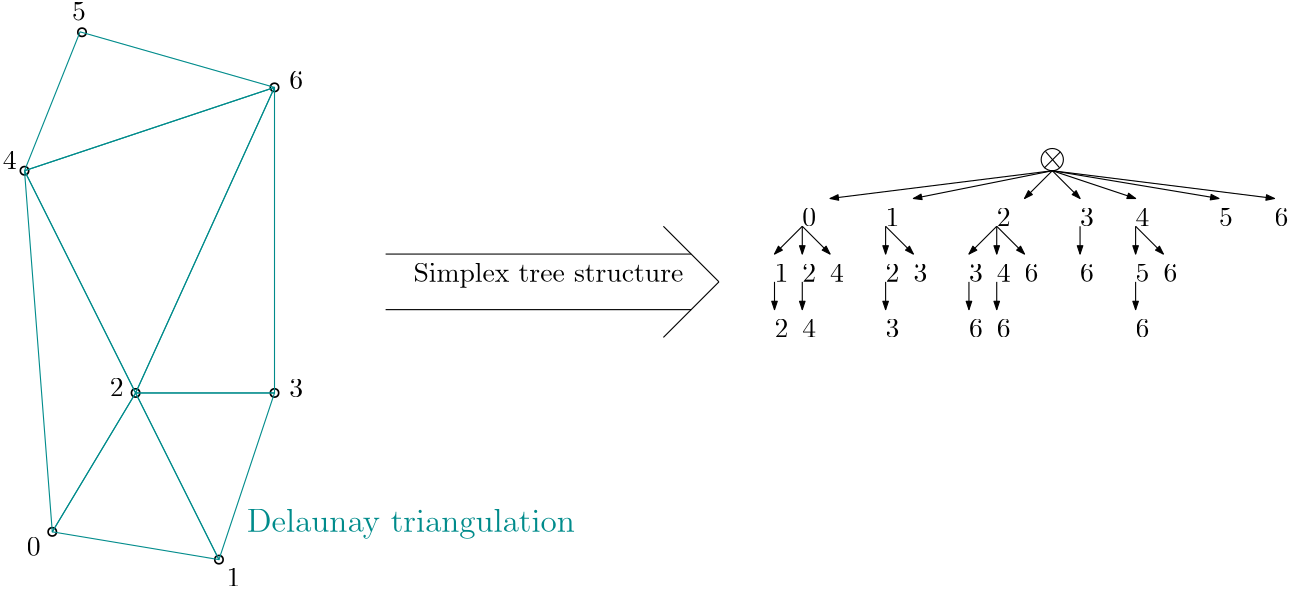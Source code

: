 <?xml version="1.0"?>
<!DOCTYPE ipe SYSTEM "ipe.dtd">
<ipe version="70005" creator="Ipe 7.1.4">
<info created="D:20150603143945" modified="D:20150831170130"/>
<ipestyle name="basic">
<symbol name="arrow/arc(spx)">
<path stroke="sym-stroke" fill="sym-stroke" pen="sym-pen">
0 0 m
-1 0.333 l
-1 -0.333 l
h
</path>
</symbol>
<symbol name="arrow/farc(spx)">
<path stroke="sym-stroke" fill="white" pen="sym-pen">
0 0 m
-1 0.333 l
-1 -0.333 l
h
</path>
</symbol>
<symbol name="mark/circle(sx)" transformations="translations">
<path fill="sym-stroke">
0.6 0 0 0.6 0 0 e
0.4 0 0 0.4 0 0 e
</path>
</symbol>
<symbol name="mark/disk(sx)" transformations="translations">
<path fill="sym-stroke">
0.6 0 0 0.6 0 0 e
</path>
</symbol>
<symbol name="mark/fdisk(sfx)" transformations="translations">
<group>
<path fill="sym-fill">
0.5 0 0 0.5 0 0 e
</path>
<path fill="sym-stroke" fillrule="eofill">
0.6 0 0 0.6 0 0 e
0.4 0 0 0.4 0 0 e
</path>
</group>
</symbol>
<symbol name="mark/box(sx)" transformations="translations">
<path fill="sym-stroke" fillrule="eofill">
-0.6 -0.6 m
0.6 -0.6 l
0.6 0.6 l
-0.6 0.6 l
h
-0.4 -0.4 m
0.4 -0.4 l
0.4 0.4 l
-0.4 0.4 l
h
</path>
</symbol>
<symbol name="mark/square(sx)" transformations="translations">
<path fill="sym-stroke">
-0.6 -0.6 m
0.6 -0.6 l
0.6 0.6 l
-0.6 0.6 l
h
</path>
</symbol>
<symbol name="mark/fsquare(sfx)" transformations="translations">
<group>
<path fill="sym-fill">
-0.5 -0.5 m
0.5 -0.5 l
0.5 0.5 l
-0.5 0.5 l
h
</path>
<path fill="sym-stroke" fillrule="eofill">
-0.6 -0.6 m
0.6 -0.6 l
0.6 0.6 l
-0.6 0.6 l
h
-0.4 -0.4 m
0.4 -0.4 l
0.4 0.4 l
-0.4 0.4 l
h
</path>
</group>
</symbol>
<symbol name="mark/cross(sx)" transformations="translations">
<group>
<path fill="sym-stroke">
-0.43 -0.57 m
0.57 0.43 l
0.43 0.57 l
-0.57 -0.43 l
h
</path>
<path fill="sym-stroke">
-0.43 0.57 m
0.57 -0.43 l
0.43 -0.57 l
-0.57 0.43 l
h
</path>
</group>
</symbol>
<symbol name="arrow/fnormal(spx)">
<path stroke="sym-stroke" fill="white" pen="sym-pen">
0 0 m
-1 0.333 l
-1 -0.333 l
h
</path>
</symbol>
<symbol name="arrow/pointed(spx)">
<path stroke="sym-stroke" fill="sym-stroke" pen="sym-pen">
0 0 m
-1 0.333 l
-0.8 0 l
-1 -0.333 l
h
</path>
</symbol>
<symbol name="arrow/fpointed(spx)">
<path stroke="sym-stroke" fill="white" pen="sym-pen">
0 0 m
-1 0.333 l
-0.8 0 l
-1 -0.333 l
h
</path>
</symbol>
<symbol name="arrow/linear(spx)">
<path stroke="sym-stroke" pen="sym-pen">
-1 0.333 m
0 0 l
-1 -0.333 l
</path>
</symbol>
<symbol name="arrow/fdouble(spx)">
<path stroke="sym-stroke" fill="white" pen="sym-pen">
0 0 m
-1 0.333 l
-1 -0.333 l
h
-1 0 m
-2 0.333 l
-2 -0.333 l
h
</path>
</symbol>
<symbol name="arrow/double(spx)">
<path stroke="sym-stroke" fill="sym-stroke" pen="sym-pen">
0 0 m
-1 0.333 l
-1 -0.333 l
h
-1 0 m
-2 0.333 l
-2 -0.333 l
h
</path>
</symbol>
<pen name="heavier" value="0.8"/>
<pen name="fat" value="1.2"/>
<pen name="ultrafat" value="2"/>
<symbolsize name="large" value="5"/>
<symbolsize name="small" value="2"/>
<symbolsize name="tiny" value="1.1"/>
<arrowsize name="large" value="10"/>
<arrowsize name="small" value="5"/>
<arrowsize name="tiny" value="3"/>
<color name="red" value="1 0 0"/>
<color name="green" value="0 1 0"/>
<color name="blue" value="0 0 1"/>
<color name="yellow" value="1 1 0"/>
<color name="orange" value="1 0.647 0"/>
<color name="gold" value="1 0.843 0"/>
<color name="purple" value="0.627 0.125 0.941"/>
<color name="gray" value="0.745"/>
<color name="brown" value="0.647 0.165 0.165"/>
<color name="navy" value="0 0 0.502"/>
<color name="pink" value="1 0.753 0.796"/>
<color name="seagreen" value="0.18 0.545 0.341"/>
<color name="turquoise" value="0.251 0.878 0.816"/>
<color name="violet" value="0.933 0.51 0.933"/>
<color name="darkblue" value="0 0 0.545"/>
<color name="darkcyan" value="0 0.545 0.545"/>
<color name="darkgray" value="0.663"/>
<color name="darkgreen" value="0 0.392 0"/>
<color name="darkmagenta" value="0.545 0 0.545"/>
<color name="darkorange" value="1 0.549 0"/>
<color name="darkred" value="0.545 0 0"/>
<color name="lightblue" value="0.678 0.847 0.902"/>
<color name="lightcyan" value="0.878 1 1"/>
<color name="lightgray" value="0.827"/>
<color name="lightgreen" value="0.565 0.933 0.565"/>
<color name="lightyellow" value="1 1 0.878"/>
<dashstyle name="dashed" value="[4] 0"/>
<dashstyle name="dotted" value="[1 3] 0"/>
<dashstyle name="dash dotted" value="[4 2 1 2] 0"/>
<dashstyle name="dash dot dotted" value="[4 2 1 2 1 2] 0"/>
<textsize name="large" value="\large"/>
<textsize name="Large" value="\Large"/>
<textsize name="LARGE" value="\LARGE"/>
<textsize name="huge" value="\huge"/>
<textsize name="Huge" value="\Huge"/>
<textsize name="small" value="\small"/>
<textsize name="footnote" value="\footnotesize"/>
<textsize name="tiny" value="\tiny"/>
<textstyle name="center" begin="\begin{center}" end="\end{center}"/>
<textstyle name="itemize" begin="\begin{itemize}" end="\end{itemize}"/>
<textstyle name="item" begin="\begin{itemize}\item{}" end="\end{itemize}"/>
<gridsize name="4 pts" value="4"/>
<gridsize name="8 pts (~3 mm)" value="8"/>
<gridsize name="16 pts (~6 mm)" value="16"/>
<gridsize name="32 pts (~12 mm)" value="32"/>
<gridsize name="10 pts (~3.5 mm)" value="10"/>
<gridsize name="20 pts (~7 mm)" value="20"/>
<gridsize name="14 pts (~5 mm)" value="14"/>
<gridsize name="28 pts (~10 mm)" value="28"/>
<gridsize name="56 pts (~20 mm)" value="56"/>
<anglesize name="90 deg" value="90"/>
<anglesize name="60 deg" value="60"/>
<anglesize name="45 deg" value="45"/>
<anglesize name="30 deg" value="30"/>
<anglesize name="22.5 deg" value="22.5"/>
<tiling name="falling" angle="-60" step="4" width="1"/>
<tiling name="rising" angle="30" step="4" width="1"/>
</ipestyle>
<page>
<layer name="alpha"/>
<view layers="alpha" active="alpha"/>
<use layer="alpha" matrix="1 0 0 1 -240 0" name="mark/fdisk(sfx)" pos="280 660" size="normal" stroke="black" fill="white"/>
<use matrix="1 0 0 1 -239.3 -10.1537" name="mark/fdisk(sfx)" pos="300 720" size="normal" stroke="black" fill="white"/>
<use matrix="1 0 0 1 -240 0" name="mark/fdisk(sfx)" pos="370 690" size="normal" stroke="black" fill="white"/>
<use matrix="1 0 0 1 -240 0" name="mark/fdisk(sfx)" pos="290 530" size="normal" stroke="black" fill="white"/>
<use matrix="1 0 0 1 -240 0" name="mark/fdisk(sfx)" pos="350 520" size="normal" stroke="black" fill="white"/>
<use matrix="1 0 0 1 -240 0" name="mark/fdisk(sfx)" pos="320 580" size="normal" stroke="black" fill="white"/>
<use matrix="1 0 0 1 -240 0" name="mark/fdisk(sfx)" pos="370 580" size="normal" stroke="black" fill="white"/>
<path matrix="1 0 0 1 -240 0" stroke="darkcyan">
320 580 m
350 520 l
290 530 l
320 580 l
320 580 l
</path>
<path matrix="1 0 0 1 -240 0" stroke="darkcyan">
320 580 m
280 660 l
290 530 l
320 580 l
320 580 l
</path>
<path matrix="1 0 0 1 -240 0" stroke="darkcyan">
320 580 m
370 580 l
350 520 l
320 580 l
</path>
<text matrix="1 0 0 1 -260 0" transformations="translations" pos="380 530" stroke="darkcyan" type="label" width="118.196" height="8.307" depth="2.32" valign="baseline" size="large">Delaunay triangulation</text>
<text matrix="1 0 0 1 -242.155 -3.50128" transformations="translations" pos="282.952 524.893" stroke="black" type="label" width="4.981" height="6.42" depth="0" valign="baseline">0</text>
<text matrix="1 0 0 1 -240 0" transformations="translations" pos="352.708 510.349" stroke="black" type="label" width="4.981" height="6.42" depth="0" valign="baseline">1</text>
<text matrix="1 0 0 1 -240 0" transformations="translations" pos="310.693 578.759" stroke="black" type="label" width="4.981" height="6.42" depth="0" valign="baseline">2</text>
<text matrix="1 0 0 1 -240 0" transformations="translations" pos="375.332 578.49" stroke="black" type="label" width="4.981" height="6.42" depth="0" valign="baseline">3</text>
<text matrix="1 0 0 1 -240 0" transformations="translations" pos="272.179 660.635" stroke="black" type="label" width="4.981" height="6.42" depth="0" valign="baseline">4</text>
<text matrix="1 0 0 1 -239.3 -10.1537" transformations="translations" pos="296.419 724.197" stroke="black" type="label" width="4.981" height="6.42" depth="0" valign="baseline">5</text>
<text matrix="1 0 0 1 -240 0" transformations="translations" pos="375.332 689.453" stroke="black" type="label" width="4.981" height="6.42" depth="0" valign="baseline">6</text>
<path matrix="1 0 0 1 -240 0" stroke="darkcyan">
280 660 m
300 710 l
370 690 l
280 660 l
</path>
<path matrix="1 0 0 1 -240 0" stroke="darkcyan">
320 580 m
370 690 l
370 580 l
320 580 l
</path>
<path matrix="1 0 0 1 -240 0" stroke="darkcyan">
280 660 m
370 690 l
320 580 l
280 660 l
</path>
<text matrix="1 0 0 1 -40 -40" transformations="translations" pos="360 680" stroke="black" type="label" width="4.981" height="6.42" depth="0" valign="baseline">0</text>
<text matrix="1 0 0 1 -50 -40" transformations="translations" pos="360 660" stroke="black" type="label" width="4.981" height="6.42" depth="0" valign="baseline">1</text>
<text matrix="1 0 0 1 -50 -40" transformations="translations" pos="360 640" stroke="black" type="label" width="4.981" height="6.42" depth="0" valign="baseline">2</text>
<text matrix="1 0 0 1 -50 -40" transformations="translations" pos="370 660" stroke="black" type="label" width="4.981" height="6.42" depth="0" valign="baseline">2</text>
<text matrix="1 0 0 1 -30 -40" transformations="translations" pos="380 680" stroke="black" type="label" width="4.981" height="6.42" depth="0" valign="baseline">1</text>
<text matrix="1 0 0 1 -30 -40" transformations="translations" pos="380 660" stroke="black" type="label" width="4.981" height="6.42" depth="0" valign="baseline">2</text>
<text matrix="1 0 0 1 -10 -40" transformations="translations" pos="400 680" stroke="black" type="label" width="4.981" height="6.42" depth="0" valign="baseline">2</text>
<text matrix="1 0 0 1 -40 -40" transformations="translations" pos="390 640" stroke="black" type="label" width="4.981" height="6.42" depth="0" valign="baseline">3</text>
<text matrix="1 0 0 1 -40 -40" transformations="translations" pos="400 660" stroke="black" type="label" width="4.981" height="6.42" depth="0" valign="baseline">3</text>
<text matrix="1 0 0 1 -30 -40" transformations="translations" pos="410 660" stroke="black" type="label" width="4.981" height="6.42" depth="0" valign="baseline">3</text>
<text matrix="1 0 0 1 -10 -40" transformations="translations" pos="430 680" stroke="black" type="label" width="4.981" height="6.42" depth="0" valign="baseline">3</text>
<text matrix="1 0 0 1 -50 -40" transformations="translations" pos="370 640" stroke="black" type="label" width="4.981" height="6.42" depth="0" valign="baseline">4</text>
<text matrix="1 0 0 1 -50 -40" transformations="translations" pos="380 660" stroke="black" type="label" width="4.981" height="6.42" depth="0" valign="baseline">4</text>
<text matrix="1 0 0 1 -40 -40" transformations="translations" pos="430 660" stroke="black" type="label" width="4.981" height="6.42" depth="0" valign="baseline">4</text>
<text matrix="1 0 0 1 -20 -40" transformations="translations" pos="460 680" stroke="black" type="label" width="4.981" height="6.42" depth="0" valign="baseline">4</text>
<text matrix="1 0 0 1 -50 -40" transformations="translations" pos="430 640" stroke="black" type="label" width="4.981" height="6.42" depth="0" valign="baseline">6</text>
<text matrix="1 0 0 1 -50 -40" transformations="translations" pos="450 660" stroke="black" type="label" width="4.981" height="6.42" depth="0" valign="baseline">6</text>
<text matrix="1 0 0 1 -40 -40" transformations="translations" pos="460 660" stroke="black" type="label" width="4.981" height="6.42" depth="0" valign="baseline">6</text>
<text matrix="1 0 0 1 -30 -40" transformations="translations" pos="520 680" stroke="black" type="label" width="4.981" height="6.42" depth="0" valign="baseline">6</text>
<text matrix="1 0 0 1 90 -40" transformations="translations" pos="300 640" stroke="black" type="label" width="4.981" height="6.42" depth="0" valign="baseline">6</text>
<text matrix="1 0 0 1 100 -40" transformations="translations" pos="350 660" stroke="black" type="label" width="4.981" height="6.42" depth="0" valign="baseline">6</text>
<text matrix="1 0 0 1 90 -40" transformations="translations" pos="350 660" stroke="black" type="label" width="4.981" height="6.42" depth="0" valign="baseline">5</text>
<text matrix="1 0 0 1 90 -40" transformations="translations" pos="350 640" stroke="black" type="label" width="4.981" height="6.42" depth="0" valign="baseline">6</text>
<text matrix="1 0 0 1 90 -40" transformations="translations" pos="380 680" stroke="black" type="label" width="4.981" height="6.42" depth="0" valign="baseline">5</text>
<path matrix="1 0 0 1 90 -40" stroke="black">
4 0 0 4 320 704 e
</path>
<path matrix="1 0 0 1 90 -40" stroke="black">
322.919 706.788 m
317.189 701.058 l
317.189 701.203 l
</path>
<path matrix="1 0 0 1 90 -40" stroke="black">
317.551 706.934 m
322.629 701.058 l
</path>
<path matrix="1 0 0 1 90 -40" stroke="black" arrow="normal/tiny">
230 680 m
240 670 l
</path>
<path matrix="1 0 0 1 120 -40" stroke="black" arrow="normal/tiny">
230 680 m
240 670 l
</path>
<path matrix="1 0 0 1 160 -40" stroke="black" arrow="normal/tiny">
230 680 m
240 670 l
</path>
<path matrix="1 0 0 1 210 -40" stroke="black" arrow="normal/tiny">
230 680 m
240 670 l
</path>
<path matrix="1 0 0 1 90 -40" stroke="black" arrow="normal/tiny">
230 680 m
220 670 l
</path>
<path matrix="1 0 0 1 90 -40" stroke="black" arrow="normal/tiny">
230 680 m
230 670 l
</path>
<path matrix="1 0 0 1 90 -40" stroke="black" arrow="normal/tiny">
220 660 m
220 650 l
</path>
<path matrix="1 0 0 1 90 -40" stroke="black" arrow="normal/tiny">
230 660 m
230 650 l
</path>
<path matrix="1 0 0 1 90 -40" stroke="black" arrow="normal/tiny">
260 680 m
260 670 l
</path>
<path matrix="1 0 0 1 90 -40" stroke="black" arrow="normal/tiny">
260 660 m
260 650 l
</path>
<path matrix="1 0 0 1 90 -40" stroke="black" arrow="normal/tiny">
300 680 m
300 670 l
</path>
<path matrix="1 0 0 1 90 -40" stroke="black" arrow="normal/tiny">
300 680 m
290 670 l
</path>
<path matrix="1 0 0 1 90 -40" stroke="black" arrow="normal/tiny">
290 660 m
290 650 l
</path>
<path matrix="1 0 0 1 90 -40" stroke="black" arrow="normal/tiny">
300 660 m
300 650 l
</path>
<path matrix="1 0 0 1 90 -40" stroke="black" arrow="normal/tiny">
330 680 m
330 670 l
</path>
<path matrix="1 0 0 1 90 -40" stroke="black" arrow="normal/tiny">
350 680 m
350 670 l
</path>
<path matrix="1 0 0 1 90 -40" stroke="black" arrow="normal/tiny">
350 660 m
350 650 l
</path>
<path matrix="1 0 0 1 90 -40" stroke="black" arrow="normal/tiny">
320 700 m
240 690 l
</path>
<path matrix="1 0 0 1 90 -40" stroke="black" arrow="normal/tiny">
320 700 m
270 690 l
</path>
<path matrix="1 0 0 1 90 -40" stroke="black" arrow="normal/tiny">
320 700 m
310 690 l
</path>
<path matrix="1 0 0 1 90 -40" stroke="black" arrow="normal/tiny">
320 700 m
330 690 l
</path>
<path matrix="1 0 0 1 90 -40" stroke="black" arrow="normal/tiny">
320 700 m
350 690 l
</path>
<path matrix="1 0 0 1 90 -40" stroke="black" arrow="normal/tiny">
320 700 m
380 690 l
</path>
<path matrix="1 0 0 1 90 -40" stroke="black" arrow="normal/tiny">
320 700 m
400 690 l
</path>
<path matrix="1 0 0 1 50 0" stroke="black">
240 620 m
220 600 l
</path>
<path matrix="1 0 0 1 50 0" stroke="black">
240 620 m
220 640 l
</path>
<text transformations="translations" pos="180 620" stroke="black" type="label" width="97.274" height="6.926" depth="1.93" valign="baseline">Simplex tree structure</text>
<path stroke="black">
280 630 m
170 630 l
</path>
<path stroke="black">
280 610 m
170 610 l
</path>
</page>
</ipe>
